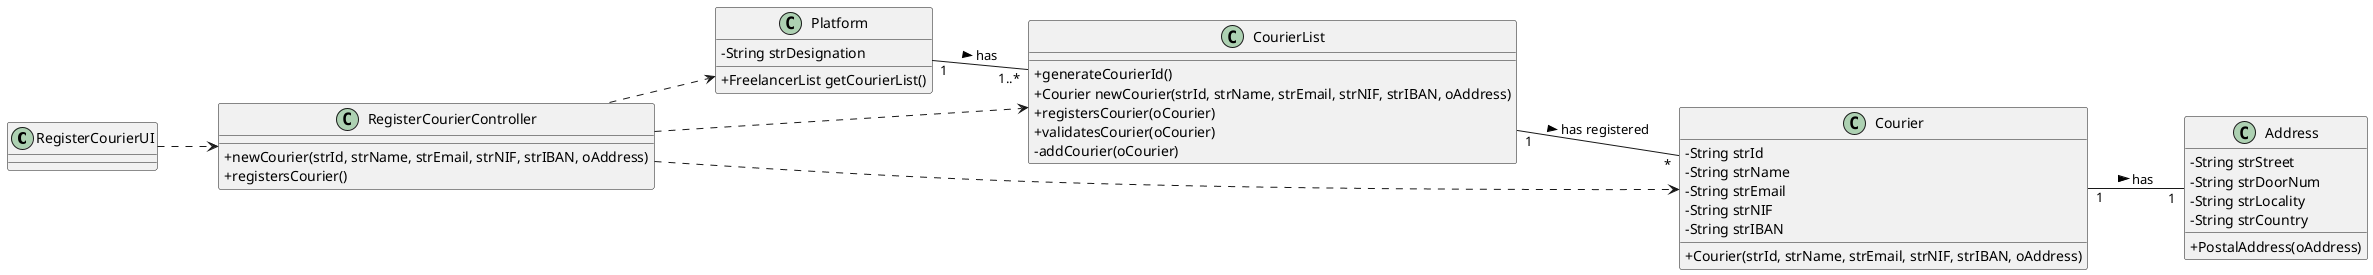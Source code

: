 @startuml
skinparam classAttributeIconSize 0

left to right direction

class RegisterCourierUI {
    
}

class RegisterCourierController {
    
  +newCourier(strId, strName, strEmail, strNIF, strIBAN, oAddress)
  +registersCourier()
}

class Platform {
  -String strDesignation
  
  +FreelancerList getCourierList()
}

class CourierList {

  +generateCourierId()
  +Courier newCourier(strId, strName, strEmail, strNIF, strIBAN, oAddress)
  +registersCourier(oCourier)
  +validatesCourier(oCourier)
  -addCourier(oCourier)

  
}


class Courier {
    -String strId
          -String strName
          -String strEmail
          -String strNIF
          -String strIBAN

   +Courier(strId, strName, strEmail, strNIF, strIBAN, oAddress)

}

class Address{
 -String strStreet
   -String strDoorNum
   -String strLocality
   -String strCountry

  +PostalAddress(oAddress)

}

Platform "1" -- "1..*" CourierList: has >


RegisterCourierUI ..> RegisterCourierController

RegisterCourierController ..> Platform
RegisterCourierController ..> CourierList
RegisterCourierController ..> Courier

CourierList "1" -- "*" Courier : has registered >
Courier "1" -- "1" Address: has  >

@enduml


